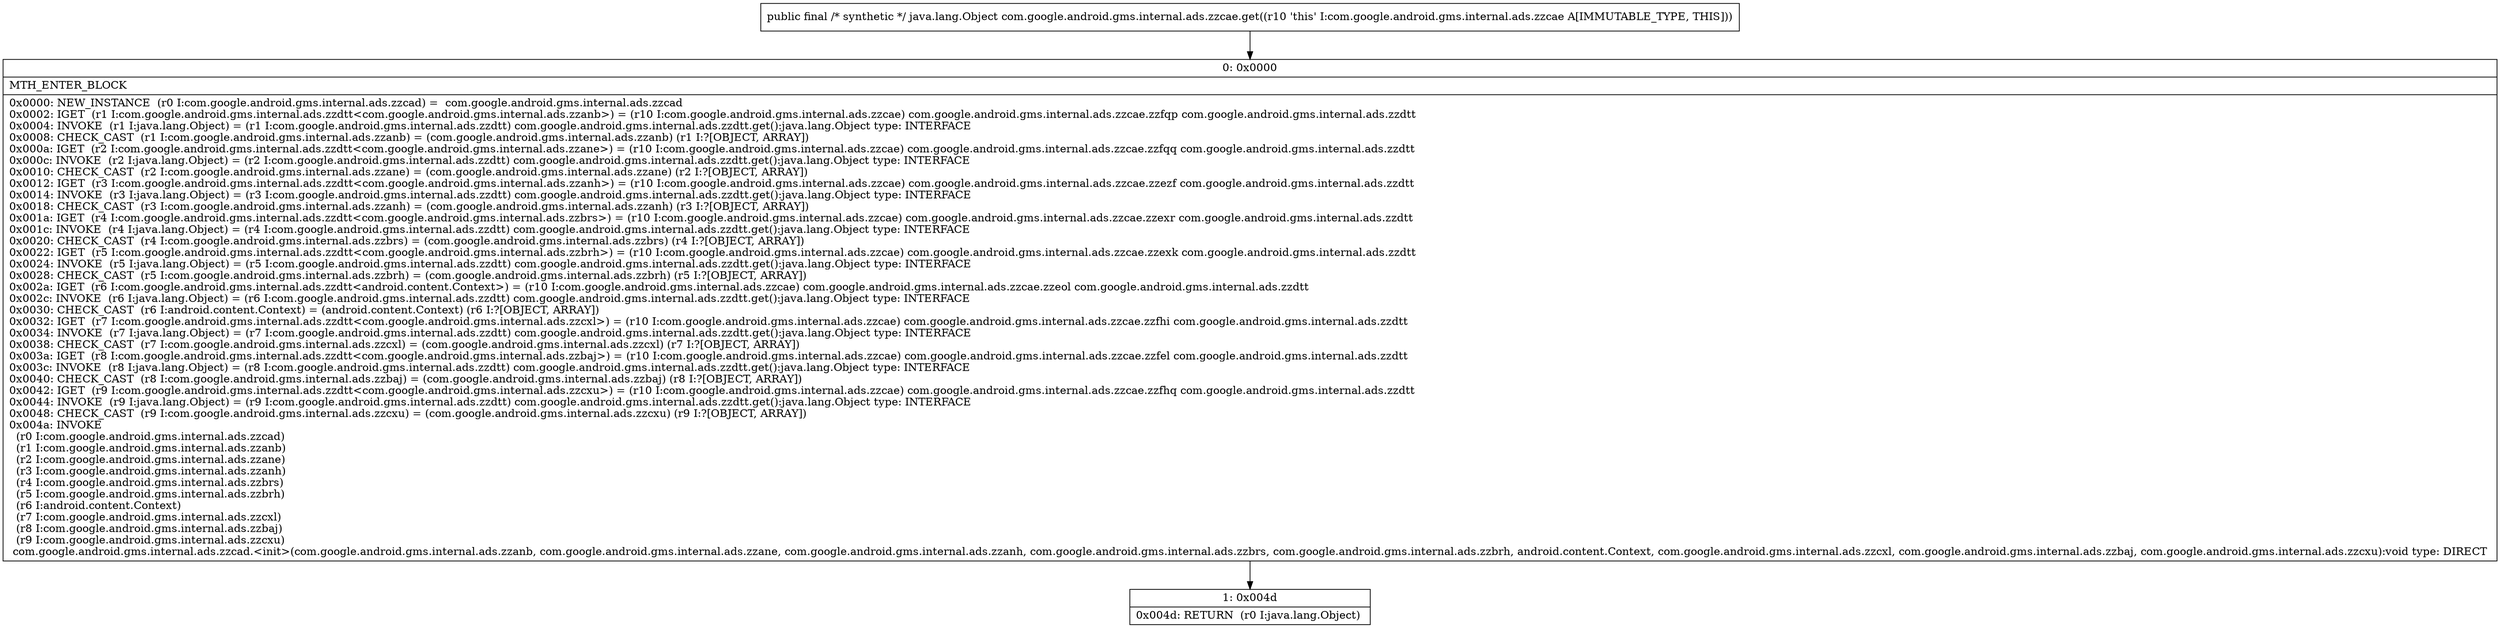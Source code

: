 digraph "CFG forcom.google.android.gms.internal.ads.zzcae.get()Ljava\/lang\/Object;" {
Node_0 [shape=record,label="{0\:\ 0x0000|MTH_ENTER_BLOCK\l|0x0000: NEW_INSTANCE  (r0 I:com.google.android.gms.internal.ads.zzcad) =  com.google.android.gms.internal.ads.zzcad \l0x0002: IGET  (r1 I:com.google.android.gms.internal.ads.zzdtt\<com.google.android.gms.internal.ads.zzanb\>) = (r10 I:com.google.android.gms.internal.ads.zzcae) com.google.android.gms.internal.ads.zzcae.zzfqp com.google.android.gms.internal.ads.zzdtt \l0x0004: INVOKE  (r1 I:java.lang.Object) = (r1 I:com.google.android.gms.internal.ads.zzdtt) com.google.android.gms.internal.ads.zzdtt.get():java.lang.Object type: INTERFACE \l0x0008: CHECK_CAST  (r1 I:com.google.android.gms.internal.ads.zzanb) = (com.google.android.gms.internal.ads.zzanb) (r1 I:?[OBJECT, ARRAY]) \l0x000a: IGET  (r2 I:com.google.android.gms.internal.ads.zzdtt\<com.google.android.gms.internal.ads.zzane\>) = (r10 I:com.google.android.gms.internal.ads.zzcae) com.google.android.gms.internal.ads.zzcae.zzfqq com.google.android.gms.internal.ads.zzdtt \l0x000c: INVOKE  (r2 I:java.lang.Object) = (r2 I:com.google.android.gms.internal.ads.zzdtt) com.google.android.gms.internal.ads.zzdtt.get():java.lang.Object type: INTERFACE \l0x0010: CHECK_CAST  (r2 I:com.google.android.gms.internal.ads.zzane) = (com.google.android.gms.internal.ads.zzane) (r2 I:?[OBJECT, ARRAY]) \l0x0012: IGET  (r3 I:com.google.android.gms.internal.ads.zzdtt\<com.google.android.gms.internal.ads.zzanh\>) = (r10 I:com.google.android.gms.internal.ads.zzcae) com.google.android.gms.internal.ads.zzcae.zzezf com.google.android.gms.internal.ads.zzdtt \l0x0014: INVOKE  (r3 I:java.lang.Object) = (r3 I:com.google.android.gms.internal.ads.zzdtt) com.google.android.gms.internal.ads.zzdtt.get():java.lang.Object type: INTERFACE \l0x0018: CHECK_CAST  (r3 I:com.google.android.gms.internal.ads.zzanh) = (com.google.android.gms.internal.ads.zzanh) (r3 I:?[OBJECT, ARRAY]) \l0x001a: IGET  (r4 I:com.google.android.gms.internal.ads.zzdtt\<com.google.android.gms.internal.ads.zzbrs\>) = (r10 I:com.google.android.gms.internal.ads.zzcae) com.google.android.gms.internal.ads.zzcae.zzexr com.google.android.gms.internal.ads.zzdtt \l0x001c: INVOKE  (r4 I:java.lang.Object) = (r4 I:com.google.android.gms.internal.ads.zzdtt) com.google.android.gms.internal.ads.zzdtt.get():java.lang.Object type: INTERFACE \l0x0020: CHECK_CAST  (r4 I:com.google.android.gms.internal.ads.zzbrs) = (com.google.android.gms.internal.ads.zzbrs) (r4 I:?[OBJECT, ARRAY]) \l0x0022: IGET  (r5 I:com.google.android.gms.internal.ads.zzdtt\<com.google.android.gms.internal.ads.zzbrh\>) = (r10 I:com.google.android.gms.internal.ads.zzcae) com.google.android.gms.internal.ads.zzcae.zzexk com.google.android.gms.internal.ads.zzdtt \l0x0024: INVOKE  (r5 I:java.lang.Object) = (r5 I:com.google.android.gms.internal.ads.zzdtt) com.google.android.gms.internal.ads.zzdtt.get():java.lang.Object type: INTERFACE \l0x0028: CHECK_CAST  (r5 I:com.google.android.gms.internal.ads.zzbrh) = (com.google.android.gms.internal.ads.zzbrh) (r5 I:?[OBJECT, ARRAY]) \l0x002a: IGET  (r6 I:com.google.android.gms.internal.ads.zzdtt\<android.content.Context\>) = (r10 I:com.google.android.gms.internal.ads.zzcae) com.google.android.gms.internal.ads.zzcae.zzeol com.google.android.gms.internal.ads.zzdtt \l0x002c: INVOKE  (r6 I:java.lang.Object) = (r6 I:com.google.android.gms.internal.ads.zzdtt) com.google.android.gms.internal.ads.zzdtt.get():java.lang.Object type: INTERFACE \l0x0030: CHECK_CAST  (r6 I:android.content.Context) = (android.content.Context) (r6 I:?[OBJECT, ARRAY]) \l0x0032: IGET  (r7 I:com.google.android.gms.internal.ads.zzdtt\<com.google.android.gms.internal.ads.zzcxl\>) = (r10 I:com.google.android.gms.internal.ads.zzcae) com.google.android.gms.internal.ads.zzcae.zzfhi com.google.android.gms.internal.ads.zzdtt \l0x0034: INVOKE  (r7 I:java.lang.Object) = (r7 I:com.google.android.gms.internal.ads.zzdtt) com.google.android.gms.internal.ads.zzdtt.get():java.lang.Object type: INTERFACE \l0x0038: CHECK_CAST  (r7 I:com.google.android.gms.internal.ads.zzcxl) = (com.google.android.gms.internal.ads.zzcxl) (r7 I:?[OBJECT, ARRAY]) \l0x003a: IGET  (r8 I:com.google.android.gms.internal.ads.zzdtt\<com.google.android.gms.internal.ads.zzbaj\>) = (r10 I:com.google.android.gms.internal.ads.zzcae) com.google.android.gms.internal.ads.zzcae.zzfel com.google.android.gms.internal.ads.zzdtt \l0x003c: INVOKE  (r8 I:java.lang.Object) = (r8 I:com.google.android.gms.internal.ads.zzdtt) com.google.android.gms.internal.ads.zzdtt.get():java.lang.Object type: INTERFACE \l0x0040: CHECK_CAST  (r8 I:com.google.android.gms.internal.ads.zzbaj) = (com.google.android.gms.internal.ads.zzbaj) (r8 I:?[OBJECT, ARRAY]) \l0x0042: IGET  (r9 I:com.google.android.gms.internal.ads.zzdtt\<com.google.android.gms.internal.ads.zzcxu\>) = (r10 I:com.google.android.gms.internal.ads.zzcae) com.google.android.gms.internal.ads.zzcae.zzfhq com.google.android.gms.internal.ads.zzdtt \l0x0044: INVOKE  (r9 I:java.lang.Object) = (r9 I:com.google.android.gms.internal.ads.zzdtt) com.google.android.gms.internal.ads.zzdtt.get():java.lang.Object type: INTERFACE \l0x0048: CHECK_CAST  (r9 I:com.google.android.gms.internal.ads.zzcxu) = (com.google.android.gms.internal.ads.zzcxu) (r9 I:?[OBJECT, ARRAY]) \l0x004a: INVOKE  \l  (r0 I:com.google.android.gms.internal.ads.zzcad)\l  (r1 I:com.google.android.gms.internal.ads.zzanb)\l  (r2 I:com.google.android.gms.internal.ads.zzane)\l  (r3 I:com.google.android.gms.internal.ads.zzanh)\l  (r4 I:com.google.android.gms.internal.ads.zzbrs)\l  (r5 I:com.google.android.gms.internal.ads.zzbrh)\l  (r6 I:android.content.Context)\l  (r7 I:com.google.android.gms.internal.ads.zzcxl)\l  (r8 I:com.google.android.gms.internal.ads.zzbaj)\l  (r9 I:com.google.android.gms.internal.ads.zzcxu)\l com.google.android.gms.internal.ads.zzcad.\<init\>(com.google.android.gms.internal.ads.zzanb, com.google.android.gms.internal.ads.zzane, com.google.android.gms.internal.ads.zzanh, com.google.android.gms.internal.ads.zzbrs, com.google.android.gms.internal.ads.zzbrh, android.content.Context, com.google.android.gms.internal.ads.zzcxl, com.google.android.gms.internal.ads.zzbaj, com.google.android.gms.internal.ads.zzcxu):void type: DIRECT \l}"];
Node_1 [shape=record,label="{1\:\ 0x004d|0x004d: RETURN  (r0 I:java.lang.Object) \l}"];
MethodNode[shape=record,label="{public final \/* synthetic *\/ java.lang.Object com.google.android.gms.internal.ads.zzcae.get((r10 'this' I:com.google.android.gms.internal.ads.zzcae A[IMMUTABLE_TYPE, THIS])) }"];
MethodNode -> Node_0;
Node_0 -> Node_1;
}

